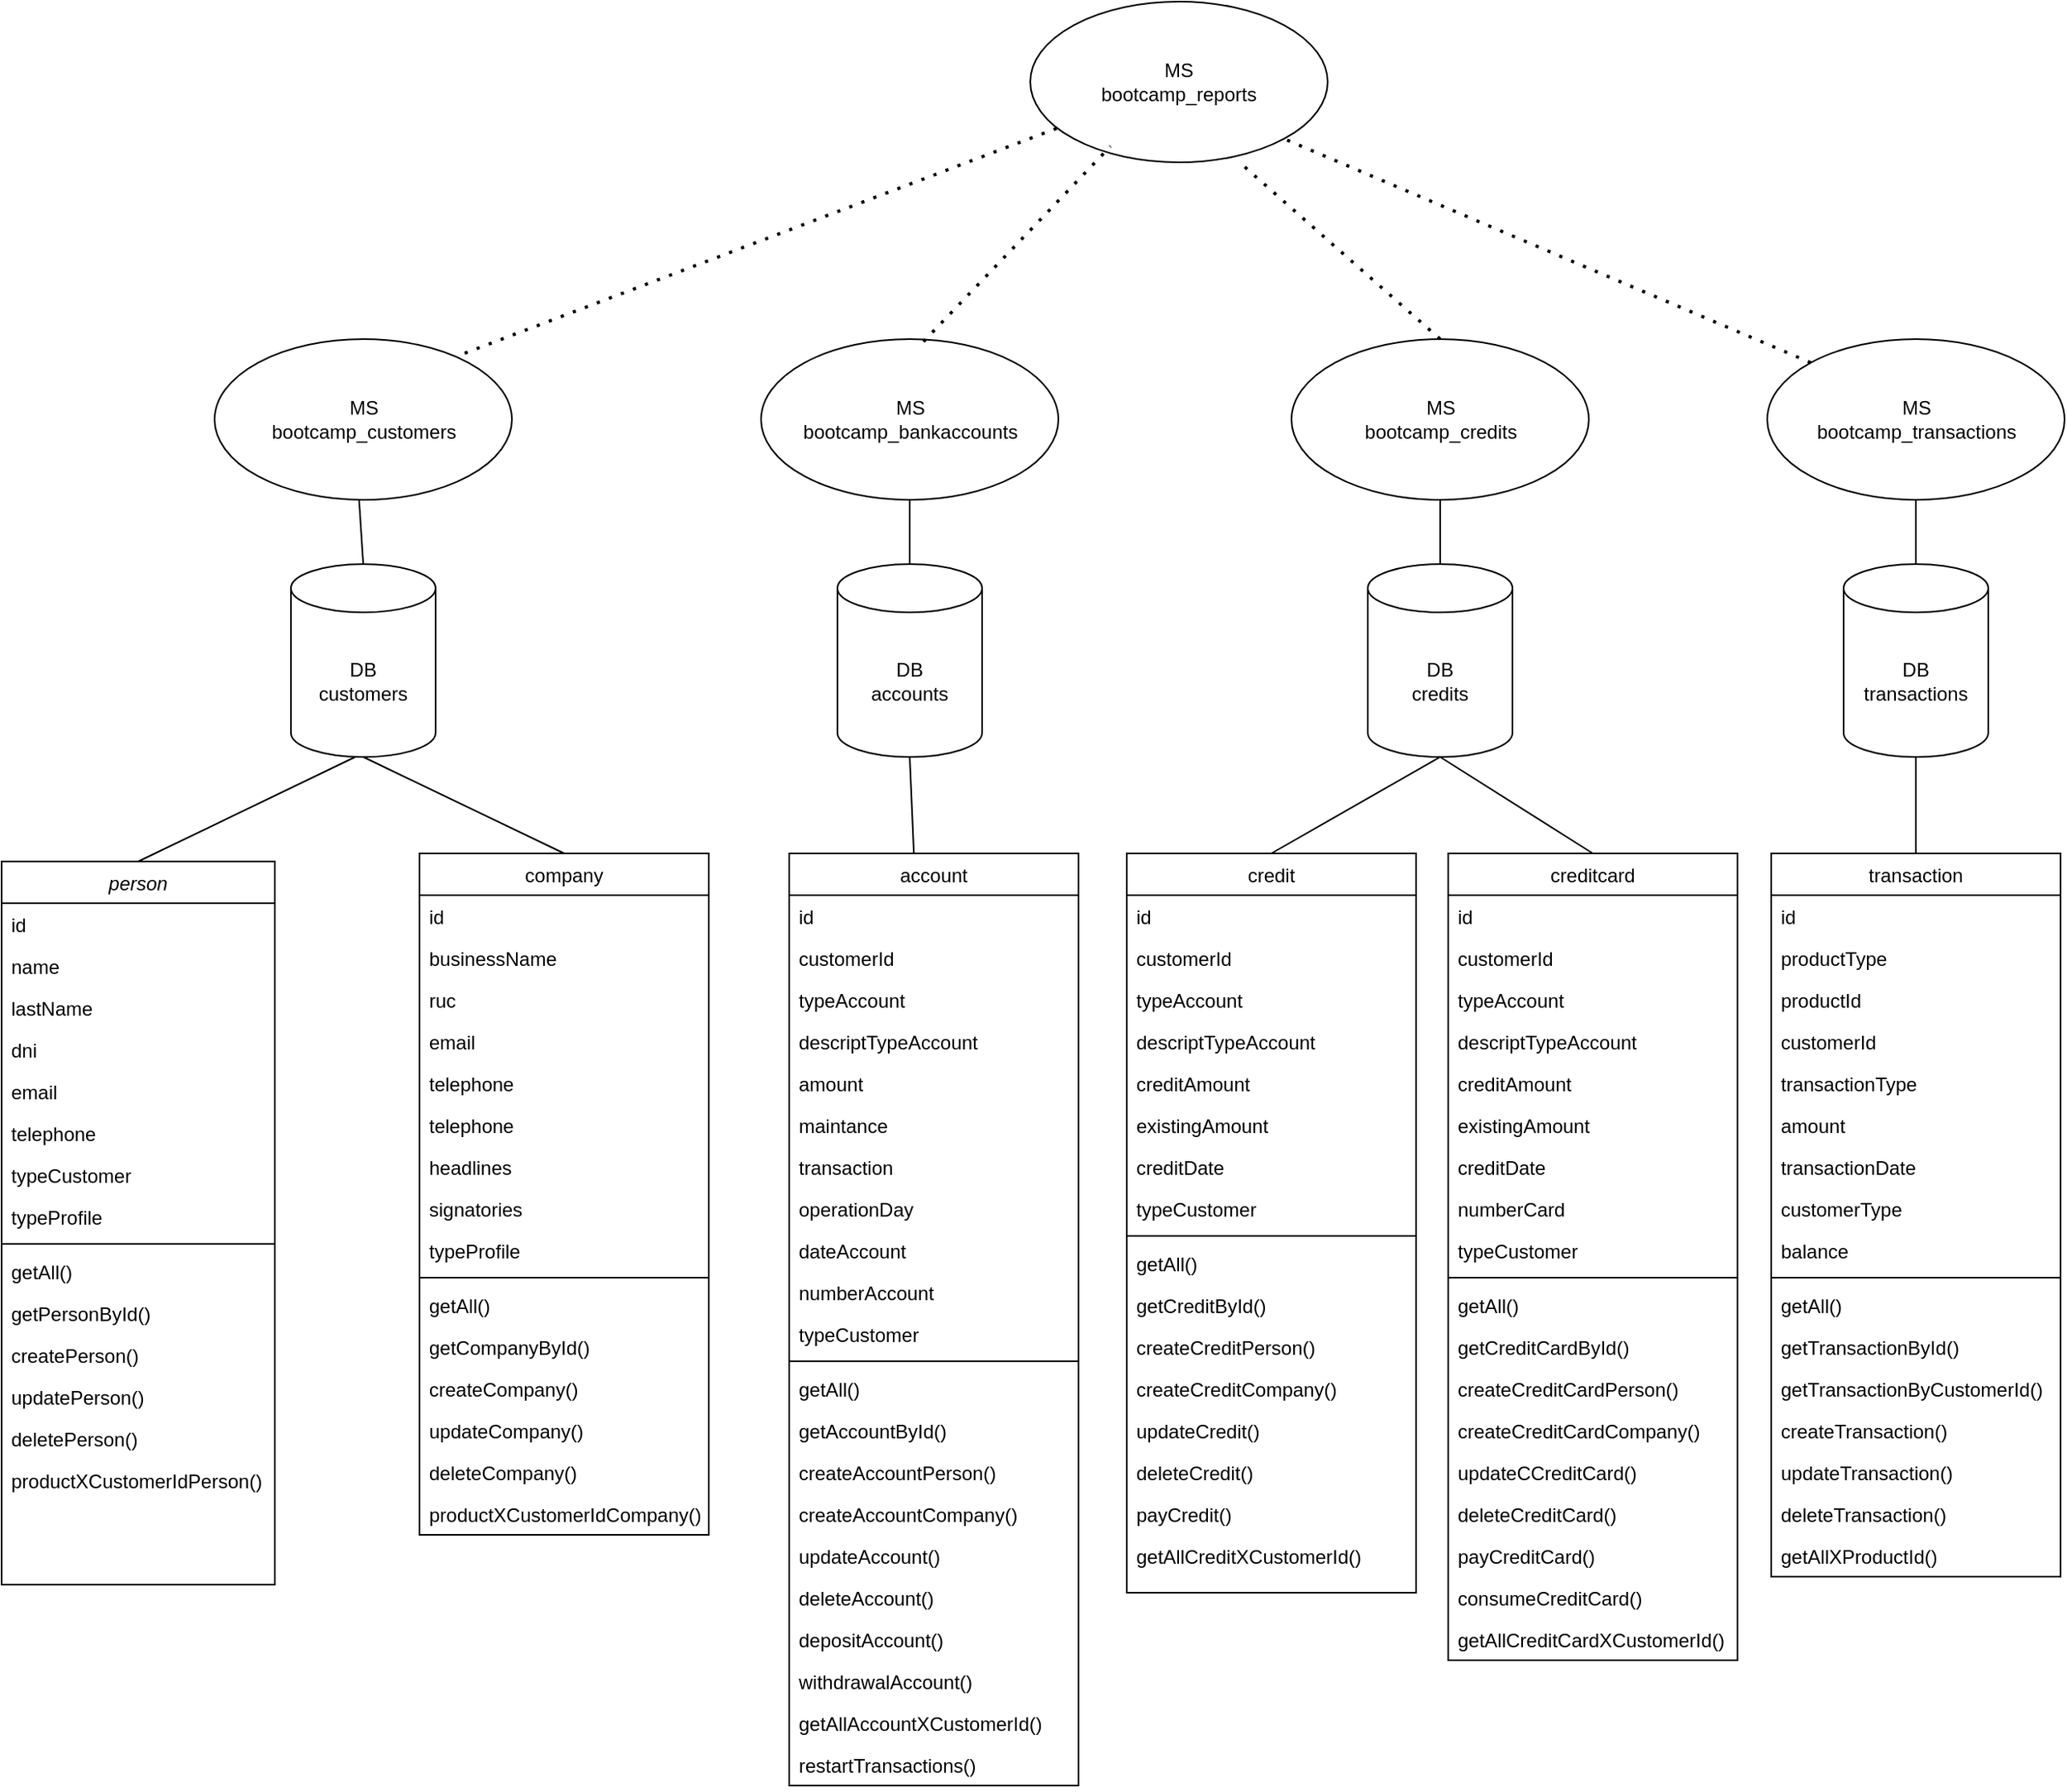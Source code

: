 <mxfile version="21.0.6" type="device"><diagram id="C5RBs43oDa-KdzZeNtuy" name="Page-1"><mxGraphModel dx="1050" dy="1750" grid="1" gridSize="10" guides="1" tooltips="1" connect="1" arrows="1" fold="1" page="1" pageScale="1" pageWidth="827" pageHeight="1169" math="0" shadow="0"><root><mxCell id="WIyWlLk6GJQsqaUBKTNV-0"/><mxCell id="WIyWlLk6GJQsqaUBKTNV-1" parent="WIyWlLk6GJQsqaUBKTNV-0"/><mxCell id="zkfFHV4jXpPFQw0GAbJ--0" value="person" style="swimlane;fontStyle=2;align=center;verticalAlign=top;childLayout=stackLayout;horizontal=1;startSize=26;horizontalStack=0;resizeParent=1;resizeLast=0;collapsible=1;marginBottom=0;rounded=0;shadow=0;strokeWidth=1;" parent="WIyWlLk6GJQsqaUBKTNV-1" vertex="1"><mxGeometry x="50" y="45" width="170" height="450" as="geometry"><mxRectangle x="230" y="140" width="160" height="26" as="alternateBounds"/></mxGeometry></mxCell><mxCell id="zkfFHV4jXpPFQw0GAbJ--1" value="id" style="text;align=left;verticalAlign=top;spacingLeft=4;spacingRight=4;overflow=hidden;rotatable=0;points=[[0,0.5],[1,0.5]];portConstraint=eastwest;" parent="zkfFHV4jXpPFQw0GAbJ--0" vertex="1"><mxGeometry y="26" width="170" height="26" as="geometry"/></mxCell><mxCell id="zkfFHV4jXpPFQw0GAbJ--2" value="name" style="text;align=left;verticalAlign=top;spacingLeft=4;spacingRight=4;overflow=hidden;rotatable=0;points=[[0,0.5],[1,0.5]];portConstraint=eastwest;rounded=0;shadow=0;html=0;" parent="zkfFHV4jXpPFQw0GAbJ--0" vertex="1"><mxGeometry y="52" width="170" height="26" as="geometry"/></mxCell><mxCell id="zkfFHV4jXpPFQw0GAbJ--3" value="lastName" style="text;align=left;verticalAlign=top;spacingLeft=4;spacingRight=4;overflow=hidden;rotatable=0;points=[[0,0.5],[1,0.5]];portConstraint=eastwest;rounded=0;shadow=0;html=0;" parent="zkfFHV4jXpPFQw0GAbJ--0" vertex="1"><mxGeometry y="78" width="170" height="26" as="geometry"/></mxCell><mxCell id="zkfFHV4jXpPFQw0GAbJ--5" value="dni" style="text;align=left;verticalAlign=top;spacingLeft=4;spacingRight=4;overflow=hidden;rotatable=0;points=[[0,0.5],[1,0.5]];portConstraint=eastwest;" parent="zkfFHV4jXpPFQw0GAbJ--0" vertex="1"><mxGeometry y="104" width="170" height="26" as="geometry"/></mxCell><mxCell id="VMvvwazO_1boUIIF1eFx-0" value="email" style="text;align=left;verticalAlign=top;spacingLeft=4;spacingRight=4;overflow=hidden;rotatable=0;points=[[0,0.5],[1,0.5]];portConstraint=eastwest;rounded=0;shadow=0;html=0;" parent="zkfFHV4jXpPFQw0GAbJ--0" vertex="1"><mxGeometry y="130" width="170" height="26" as="geometry"/></mxCell><mxCell id="VMvvwazO_1boUIIF1eFx-2" value="telephone" style="text;align=left;verticalAlign=top;spacingLeft=4;spacingRight=4;overflow=hidden;rotatable=0;points=[[0,0.5],[1,0.5]];portConstraint=eastwest;rounded=0;shadow=0;html=0;" parent="zkfFHV4jXpPFQw0GAbJ--0" vertex="1"><mxGeometry y="156" width="170" height="26" as="geometry"/></mxCell><mxCell id="3xSZxSCOzoXa4D6vSbeb-7" value="typeCustomer" style="text;align=left;verticalAlign=top;spacingLeft=4;spacingRight=4;overflow=hidden;rotatable=0;points=[[0,0.5],[1,0.5]];portConstraint=eastwest;rounded=0;shadow=0;html=0;" vertex="1" parent="zkfFHV4jXpPFQw0GAbJ--0"><mxGeometry y="182" width="170" height="26" as="geometry"/></mxCell><mxCell id="VMvvwazO_1boUIIF1eFx-3" value="typeProfile" style="text;align=left;verticalAlign=top;spacingLeft=4;spacingRight=4;overflow=hidden;rotatable=0;points=[[0,0.5],[1,0.5]];portConstraint=eastwest;rounded=0;shadow=0;html=0;" parent="zkfFHV4jXpPFQw0GAbJ--0" vertex="1"><mxGeometry y="208" width="170" height="26" as="geometry"/></mxCell><mxCell id="zkfFHV4jXpPFQw0GAbJ--4" value="" style="line;html=1;strokeWidth=1;align=left;verticalAlign=middle;spacingTop=-1;spacingLeft=3;spacingRight=3;rotatable=0;labelPosition=right;points=[];portConstraint=eastwest;" parent="zkfFHV4jXpPFQw0GAbJ--0" vertex="1"><mxGeometry y="234" width="170" height="8" as="geometry"/></mxCell><mxCell id="VMvvwazO_1boUIIF1eFx-1" value="getAll()" style="text;align=left;verticalAlign=top;spacingLeft=4;spacingRight=4;overflow=hidden;rotatable=0;points=[[0,0.5],[1,0.5]];portConstraint=eastwest;rounded=0;shadow=0;html=0;" parent="zkfFHV4jXpPFQw0GAbJ--0" vertex="1"><mxGeometry y="242" width="170" height="26" as="geometry"/></mxCell><mxCell id="VMvvwazO_1boUIIF1eFx-4" value="getPersonById()" style="text;align=left;verticalAlign=top;spacingLeft=4;spacingRight=4;overflow=hidden;rotatable=0;points=[[0,0.5],[1,0.5]];portConstraint=eastwest;rounded=0;shadow=0;html=0;" parent="zkfFHV4jXpPFQw0GAbJ--0" vertex="1"><mxGeometry y="268" width="170" height="26" as="geometry"/></mxCell><mxCell id="VMvvwazO_1boUIIF1eFx-5" value="createPerson()" style="text;align=left;verticalAlign=top;spacingLeft=4;spacingRight=4;overflow=hidden;rotatable=0;points=[[0,0.5],[1,0.5]];portConstraint=eastwest;rounded=0;shadow=0;html=0;" parent="zkfFHV4jXpPFQw0GAbJ--0" vertex="1"><mxGeometry y="294" width="170" height="26" as="geometry"/></mxCell><mxCell id="VMvvwazO_1boUIIF1eFx-6" value="updatePerson()" style="text;align=left;verticalAlign=top;spacingLeft=4;spacingRight=4;overflow=hidden;rotatable=0;points=[[0,0.5],[1,0.5]];portConstraint=eastwest;rounded=0;shadow=0;html=0;" parent="zkfFHV4jXpPFQw0GAbJ--0" vertex="1"><mxGeometry y="320" width="170" height="26" as="geometry"/></mxCell><mxCell id="VMvvwazO_1boUIIF1eFx-7" value="deletePerson()" style="text;align=left;verticalAlign=top;spacingLeft=4;spacingRight=4;overflow=hidden;rotatable=0;points=[[0,0.5],[1,0.5]];portConstraint=eastwest;rounded=0;shadow=0;html=0;" parent="zkfFHV4jXpPFQw0GAbJ--0" vertex="1"><mxGeometry y="346" width="170" height="26" as="geometry"/></mxCell><mxCell id="VMvvwazO_1boUIIF1eFx-31" value="productXCustomerIdPerson()" style="text;align=left;verticalAlign=top;spacingLeft=4;spacingRight=4;overflow=hidden;rotatable=0;points=[[0,0.5],[1,0.5]];portConstraint=eastwest;rounded=0;shadow=0;html=0;" parent="zkfFHV4jXpPFQw0GAbJ--0" vertex="1"><mxGeometry y="372" width="170" height="26" as="geometry"/></mxCell><mxCell id="zkfFHV4jXpPFQw0GAbJ--17" value="company" style="swimlane;fontStyle=0;align=center;verticalAlign=top;childLayout=stackLayout;horizontal=1;startSize=26;horizontalStack=0;resizeParent=1;resizeLast=0;collapsible=1;marginBottom=0;rounded=0;shadow=0;strokeWidth=1;" parent="WIyWlLk6GJQsqaUBKTNV-1" vertex="1"><mxGeometry x="310" y="40" width="180" height="424" as="geometry"><mxRectangle x="550" y="140" width="160" height="26" as="alternateBounds"/></mxGeometry></mxCell><mxCell id="zkfFHV4jXpPFQw0GAbJ--18" value="id" style="text;align=left;verticalAlign=top;spacingLeft=4;spacingRight=4;overflow=hidden;rotatable=0;points=[[0,0.5],[1,0.5]];portConstraint=eastwest;" parent="zkfFHV4jXpPFQw0GAbJ--17" vertex="1"><mxGeometry y="26" width="180" height="26" as="geometry"/></mxCell><mxCell id="zkfFHV4jXpPFQw0GAbJ--19" value="businessName" style="text;align=left;verticalAlign=top;spacingLeft=4;spacingRight=4;overflow=hidden;rotatable=0;points=[[0,0.5],[1,0.5]];portConstraint=eastwest;rounded=0;shadow=0;html=0;" parent="zkfFHV4jXpPFQw0GAbJ--17" vertex="1"><mxGeometry y="52" width="180" height="26" as="geometry"/></mxCell><mxCell id="zkfFHV4jXpPFQw0GAbJ--20" value="ruc" style="text;align=left;verticalAlign=top;spacingLeft=4;spacingRight=4;overflow=hidden;rotatable=0;points=[[0,0.5],[1,0.5]];portConstraint=eastwest;rounded=0;shadow=0;html=0;" parent="zkfFHV4jXpPFQw0GAbJ--17" vertex="1"><mxGeometry y="78" width="180" height="26" as="geometry"/></mxCell><mxCell id="zkfFHV4jXpPFQw0GAbJ--21" value="email" style="text;align=left;verticalAlign=top;spacingLeft=4;spacingRight=4;overflow=hidden;rotatable=0;points=[[0,0.5],[1,0.5]];portConstraint=eastwest;rounded=0;shadow=0;html=0;" parent="zkfFHV4jXpPFQw0GAbJ--17" vertex="1"><mxGeometry y="104" width="180" height="26" as="geometry"/></mxCell><mxCell id="zkfFHV4jXpPFQw0GAbJ--22" value="telephone" style="text;align=left;verticalAlign=top;spacingLeft=4;spacingRight=4;overflow=hidden;rotatable=0;points=[[0,0.5],[1,0.5]];portConstraint=eastwest;rounded=0;shadow=0;html=0;" parent="zkfFHV4jXpPFQw0GAbJ--17" vertex="1"><mxGeometry y="130" width="180" height="26" as="geometry"/></mxCell><mxCell id="VMvvwazO_1boUIIF1eFx-20" value="telephone" style="text;align=left;verticalAlign=top;spacingLeft=4;spacingRight=4;overflow=hidden;rotatable=0;points=[[0,0.5],[1,0.5]];portConstraint=eastwest;rounded=0;shadow=0;html=0;" parent="zkfFHV4jXpPFQw0GAbJ--17" vertex="1"><mxGeometry y="156" width="180" height="26" as="geometry"/></mxCell><mxCell id="VMvvwazO_1boUIIF1eFx-21" value="headlines" style="text;align=left;verticalAlign=top;spacingLeft=4;spacingRight=4;overflow=hidden;rotatable=0;points=[[0,0.5],[1,0.5]];portConstraint=eastwest;rounded=0;shadow=0;html=0;" parent="zkfFHV4jXpPFQw0GAbJ--17" vertex="1"><mxGeometry y="182" width="180" height="26" as="geometry"/></mxCell><mxCell id="3xSZxSCOzoXa4D6vSbeb-10" value="signatories" style="text;align=left;verticalAlign=top;spacingLeft=4;spacingRight=4;overflow=hidden;rotatable=0;points=[[0,0.5],[1,0.5]];portConstraint=eastwest;rounded=0;shadow=0;html=0;" vertex="1" parent="zkfFHV4jXpPFQw0GAbJ--17"><mxGeometry y="208" width="180" height="26" as="geometry"/></mxCell><mxCell id="VMvvwazO_1boUIIF1eFx-22" value="typeProfile" style="text;align=left;verticalAlign=top;spacingLeft=4;spacingRight=4;overflow=hidden;rotatable=0;points=[[0,0.5],[1,0.5]];portConstraint=eastwest;rounded=0;shadow=0;html=0;" parent="zkfFHV4jXpPFQw0GAbJ--17" vertex="1"><mxGeometry y="234" width="180" height="26" as="geometry"/></mxCell><mxCell id="zkfFHV4jXpPFQw0GAbJ--23" value="" style="line;html=1;strokeWidth=1;align=left;verticalAlign=middle;spacingTop=-1;spacingLeft=3;spacingRight=3;rotatable=0;labelPosition=right;points=[];portConstraint=eastwest;" parent="zkfFHV4jXpPFQw0GAbJ--17" vertex="1"><mxGeometry y="260" width="180" height="8" as="geometry"/></mxCell><mxCell id="zkfFHV4jXpPFQw0GAbJ--24" value="getAll()" style="text;align=left;verticalAlign=top;spacingLeft=4;spacingRight=4;overflow=hidden;rotatable=0;points=[[0,0.5],[1,0.5]];portConstraint=eastwest;" parent="zkfFHV4jXpPFQw0GAbJ--17" vertex="1"><mxGeometry y="268" width="180" height="26" as="geometry"/></mxCell><mxCell id="VMvvwazO_1boUIIF1eFx-23" value="getCompanyById()" style="text;align=left;verticalAlign=top;spacingLeft=4;spacingRight=4;overflow=hidden;rotatable=0;points=[[0,0.5],[1,0.5]];portConstraint=eastwest;" parent="zkfFHV4jXpPFQw0GAbJ--17" vertex="1"><mxGeometry y="294" width="180" height="26" as="geometry"/></mxCell><mxCell id="VMvvwazO_1boUIIF1eFx-24" value="createCompany()" style="text;align=left;verticalAlign=top;spacingLeft=4;spacingRight=4;overflow=hidden;rotatable=0;points=[[0,0.5],[1,0.5]];portConstraint=eastwest;" parent="zkfFHV4jXpPFQw0GAbJ--17" vertex="1"><mxGeometry y="320" width="180" height="26" as="geometry"/></mxCell><mxCell id="VMvvwazO_1boUIIF1eFx-25" value="updateCompany()" style="text;align=left;verticalAlign=top;spacingLeft=4;spacingRight=4;overflow=hidden;rotatable=0;points=[[0,0.5],[1,0.5]];portConstraint=eastwest;" parent="zkfFHV4jXpPFQw0GAbJ--17" vertex="1"><mxGeometry y="346" width="180" height="26" as="geometry"/></mxCell><mxCell id="VMvvwazO_1boUIIF1eFx-28" value="deleteCompany()" style="text;align=left;verticalAlign=top;spacingLeft=4;spacingRight=4;overflow=hidden;rotatable=0;points=[[0,0.5],[1,0.5]];portConstraint=eastwest;" parent="zkfFHV4jXpPFQw0GAbJ--17" vertex="1"><mxGeometry y="372" width="180" height="26" as="geometry"/></mxCell><mxCell id="VMvvwazO_1boUIIF1eFx-32" value="productXCustomerIdCompany()" style="text;align=left;verticalAlign=top;spacingLeft=4;spacingRight=4;overflow=hidden;rotatable=0;points=[[0,0.5],[1,0.5]];portConstraint=eastwest;" parent="zkfFHV4jXpPFQw0GAbJ--17" vertex="1"><mxGeometry y="398" width="180" height="26" as="geometry"/></mxCell><mxCell id="VMvvwazO_1boUIIF1eFx-36" value="account" style="swimlane;fontStyle=0;align=center;verticalAlign=top;childLayout=stackLayout;horizontal=1;startSize=26;horizontalStack=0;resizeParent=1;resizeLast=0;collapsible=1;marginBottom=0;rounded=0;shadow=0;strokeWidth=1;" parent="WIyWlLk6GJQsqaUBKTNV-1" vertex="1"><mxGeometry x="540" y="40" width="180" height="580" as="geometry"><mxRectangle x="550" y="140" width="160" height="26" as="alternateBounds"/></mxGeometry></mxCell><mxCell id="VMvvwazO_1boUIIF1eFx-37" value="id" style="text;align=left;verticalAlign=top;spacingLeft=4;spacingRight=4;overflow=hidden;rotatable=0;points=[[0,0.5],[1,0.5]];portConstraint=eastwest;" parent="VMvvwazO_1boUIIF1eFx-36" vertex="1"><mxGeometry y="26" width="180" height="26" as="geometry"/></mxCell><mxCell id="VMvvwazO_1boUIIF1eFx-38" value="customerId" style="text;align=left;verticalAlign=top;spacingLeft=4;spacingRight=4;overflow=hidden;rotatable=0;points=[[0,0.5],[1,0.5]];portConstraint=eastwest;rounded=0;shadow=0;html=0;" parent="VMvvwazO_1boUIIF1eFx-36" vertex="1"><mxGeometry y="52" width="180" height="26" as="geometry"/></mxCell><mxCell id="VMvvwazO_1boUIIF1eFx-39" value="typeAccount" style="text;align=left;verticalAlign=top;spacingLeft=4;spacingRight=4;overflow=hidden;rotatable=0;points=[[0,0.5],[1,0.5]];portConstraint=eastwest;rounded=0;shadow=0;html=0;" parent="VMvvwazO_1boUIIF1eFx-36" vertex="1"><mxGeometry y="78" width="180" height="26" as="geometry"/></mxCell><mxCell id="VMvvwazO_1boUIIF1eFx-40" value="descriptTypeAccount" style="text;align=left;verticalAlign=top;spacingLeft=4;spacingRight=4;overflow=hidden;rotatable=0;points=[[0,0.5],[1,0.5]];portConstraint=eastwest;rounded=0;shadow=0;html=0;" parent="VMvvwazO_1boUIIF1eFx-36" vertex="1"><mxGeometry y="104" width="180" height="26" as="geometry"/></mxCell><mxCell id="VMvvwazO_1boUIIF1eFx-41" value="amount" style="text;align=left;verticalAlign=top;spacingLeft=4;spacingRight=4;overflow=hidden;rotatable=0;points=[[0,0.5],[1,0.5]];portConstraint=eastwest;rounded=0;shadow=0;html=0;" parent="VMvvwazO_1boUIIF1eFx-36" vertex="1"><mxGeometry y="130" width="180" height="26" as="geometry"/></mxCell><mxCell id="VMvvwazO_1boUIIF1eFx-42" value="maintance" style="text;align=left;verticalAlign=top;spacingLeft=4;spacingRight=4;overflow=hidden;rotatable=0;points=[[0,0.5],[1,0.5]];portConstraint=eastwest;rounded=0;shadow=0;html=0;" parent="VMvvwazO_1boUIIF1eFx-36" vertex="1"><mxGeometry y="156" width="180" height="26" as="geometry"/></mxCell><mxCell id="VMvvwazO_1boUIIF1eFx-43" value="transaction" style="text;align=left;verticalAlign=top;spacingLeft=4;spacingRight=4;overflow=hidden;rotatable=0;points=[[0,0.5],[1,0.5]];portConstraint=eastwest;rounded=0;shadow=0;html=0;" parent="VMvvwazO_1boUIIF1eFx-36" vertex="1"><mxGeometry y="182" width="180" height="26" as="geometry"/></mxCell><mxCell id="VMvvwazO_1boUIIF1eFx-44" value="operationDay" style="text;align=left;verticalAlign=top;spacingLeft=4;spacingRight=4;overflow=hidden;rotatable=0;points=[[0,0.5],[1,0.5]];portConstraint=eastwest;rounded=0;shadow=0;html=0;" parent="VMvvwazO_1boUIIF1eFx-36" vertex="1"><mxGeometry y="208" width="180" height="26" as="geometry"/></mxCell><mxCell id="VMvvwazO_1boUIIF1eFx-52" value="dateAccount" style="text;align=left;verticalAlign=top;spacingLeft=4;spacingRight=4;overflow=hidden;rotatable=0;points=[[0,0.5],[1,0.5]];portConstraint=eastwest;rounded=0;shadow=0;html=0;" parent="VMvvwazO_1boUIIF1eFx-36" vertex="1"><mxGeometry y="234" width="180" height="26" as="geometry"/></mxCell><mxCell id="VMvvwazO_1boUIIF1eFx-53" value="numberAccount" style="text;align=left;verticalAlign=top;spacingLeft=4;spacingRight=4;overflow=hidden;rotatable=0;points=[[0,0.5],[1,0.5]];portConstraint=eastwest;rounded=0;shadow=0;html=0;" parent="VMvvwazO_1boUIIF1eFx-36" vertex="1"><mxGeometry y="260" width="180" height="26" as="geometry"/></mxCell><mxCell id="VMvvwazO_1boUIIF1eFx-54" value="typeCustomer" style="text;align=left;verticalAlign=top;spacingLeft=4;spacingRight=4;overflow=hidden;rotatable=0;points=[[0,0.5],[1,0.5]];portConstraint=eastwest;rounded=0;shadow=0;html=0;" parent="VMvvwazO_1boUIIF1eFx-36" vertex="1"><mxGeometry y="286" width="180" height="26" as="geometry"/></mxCell><mxCell id="VMvvwazO_1boUIIF1eFx-45" value="" style="line;html=1;strokeWidth=1;align=left;verticalAlign=middle;spacingTop=-1;spacingLeft=3;spacingRight=3;rotatable=0;labelPosition=right;points=[];portConstraint=eastwest;" parent="VMvvwazO_1boUIIF1eFx-36" vertex="1"><mxGeometry y="312" width="180" height="8" as="geometry"/></mxCell><mxCell id="VMvvwazO_1boUIIF1eFx-46" value="getAll()" style="text;align=left;verticalAlign=top;spacingLeft=4;spacingRight=4;overflow=hidden;rotatable=0;points=[[0,0.5],[1,0.5]];portConstraint=eastwest;" parent="VMvvwazO_1boUIIF1eFx-36" vertex="1"><mxGeometry y="320" width="180" height="26" as="geometry"/></mxCell><mxCell id="VMvvwazO_1boUIIF1eFx-47" value="getAccountById()" style="text;align=left;verticalAlign=top;spacingLeft=4;spacingRight=4;overflow=hidden;rotatable=0;points=[[0,0.5],[1,0.5]];portConstraint=eastwest;" parent="VMvvwazO_1boUIIF1eFx-36" vertex="1"><mxGeometry y="346" width="180" height="26" as="geometry"/></mxCell><mxCell id="VMvvwazO_1boUIIF1eFx-48" value="createAccountPerson()" style="text;align=left;verticalAlign=top;spacingLeft=4;spacingRight=4;overflow=hidden;rotatable=0;points=[[0,0.5],[1,0.5]];portConstraint=eastwest;" parent="VMvvwazO_1boUIIF1eFx-36" vertex="1"><mxGeometry y="372" width="180" height="26" as="geometry"/></mxCell><mxCell id="VMvvwazO_1boUIIF1eFx-49" value="createAccountCompany()" style="text;align=left;verticalAlign=top;spacingLeft=4;spacingRight=4;overflow=hidden;rotatable=0;points=[[0,0.5],[1,0.5]];portConstraint=eastwest;" parent="VMvvwazO_1boUIIF1eFx-36" vertex="1"><mxGeometry y="398" width="180" height="26" as="geometry"/></mxCell><mxCell id="VMvvwazO_1boUIIF1eFx-50" value="updateAccount()" style="text;align=left;verticalAlign=top;spacingLeft=4;spacingRight=4;overflow=hidden;rotatable=0;points=[[0,0.5],[1,0.5]];portConstraint=eastwest;" parent="VMvvwazO_1boUIIF1eFx-36" vertex="1"><mxGeometry y="424" width="180" height="26" as="geometry"/></mxCell><mxCell id="VMvvwazO_1boUIIF1eFx-51" value="deleteAccount()" style="text;align=left;verticalAlign=top;spacingLeft=4;spacingRight=4;overflow=hidden;rotatable=0;points=[[0,0.5],[1,0.5]];portConstraint=eastwest;" parent="VMvvwazO_1boUIIF1eFx-36" vertex="1"><mxGeometry y="450" width="180" height="26" as="geometry"/></mxCell><mxCell id="VMvvwazO_1boUIIF1eFx-55" value="depositAccount()" style="text;align=left;verticalAlign=top;spacingLeft=4;spacingRight=4;overflow=hidden;rotatable=0;points=[[0,0.5],[1,0.5]];portConstraint=eastwest;" parent="VMvvwazO_1boUIIF1eFx-36" vertex="1"><mxGeometry y="476" width="180" height="26" as="geometry"/></mxCell><mxCell id="VMvvwazO_1boUIIF1eFx-56" value="withdrawalAccount()" style="text;align=left;verticalAlign=top;spacingLeft=4;spacingRight=4;overflow=hidden;rotatable=0;points=[[0,0.5],[1,0.5]];portConstraint=eastwest;" parent="VMvvwazO_1boUIIF1eFx-36" vertex="1"><mxGeometry y="502" width="180" height="26" as="geometry"/></mxCell><mxCell id="VMvvwazO_1boUIIF1eFx-57" value="getAllAccountXCustomerId()" style="text;align=left;verticalAlign=top;spacingLeft=4;spacingRight=4;overflow=hidden;rotatable=0;points=[[0,0.5],[1,0.5]];portConstraint=eastwest;" parent="VMvvwazO_1boUIIF1eFx-36" vertex="1"><mxGeometry y="528" width="180" height="26" as="geometry"/></mxCell><mxCell id="VMvvwazO_1boUIIF1eFx-58" value="restartTransactions()" style="text;align=left;verticalAlign=top;spacingLeft=4;spacingRight=4;overflow=hidden;rotatable=0;points=[[0,0.5],[1,0.5]];portConstraint=eastwest;" parent="VMvvwazO_1boUIIF1eFx-36" vertex="1"><mxGeometry y="554" width="180" height="26" as="geometry"/></mxCell><mxCell id="VMvvwazO_1boUIIF1eFx-59" value="credit" style="swimlane;fontStyle=0;align=center;verticalAlign=top;childLayout=stackLayout;horizontal=1;startSize=26;horizontalStack=0;resizeParent=1;resizeLast=0;collapsible=1;marginBottom=0;rounded=0;shadow=0;strokeWidth=1;" parent="WIyWlLk6GJQsqaUBKTNV-1" vertex="1"><mxGeometry x="750" y="40" width="180" height="460" as="geometry"><mxRectangle x="550" y="140" width="160" height="26" as="alternateBounds"/></mxGeometry></mxCell><mxCell id="VMvvwazO_1boUIIF1eFx-60" value="id" style="text;align=left;verticalAlign=top;spacingLeft=4;spacingRight=4;overflow=hidden;rotatable=0;points=[[0,0.5],[1,0.5]];portConstraint=eastwest;" parent="VMvvwazO_1boUIIF1eFx-59" vertex="1"><mxGeometry y="26" width="180" height="26" as="geometry"/></mxCell><mxCell id="VMvvwazO_1boUIIF1eFx-61" value="customerId" style="text;align=left;verticalAlign=top;spacingLeft=4;spacingRight=4;overflow=hidden;rotatable=0;points=[[0,0.5],[1,0.5]];portConstraint=eastwest;rounded=0;shadow=0;html=0;" parent="VMvvwazO_1boUIIF1eFx-59" vertex="1"><mxGeometry y="52" width="180" height="26" as="geometry"/></mxCell><mxCell id="VMvvwazO_1boUIIF1eFx-62" value="typeAccount" style="text;align=left;verticalAlign=top;spacingLeft=4;spacingRight=4;overflow=hidden;rotatable=0;points=[[0,0.5],[1,0.5]];portConstraint=eastwest;rounded=0;shadow=0;html=0;" parent="VMvvwazO_1boUIIF1eFx-59" vertex="1"><mxGeometry y="78" width="180" height="26" as="geometry"/></mxCell><mxCell id="VMvvwazO_1boUIIF1eFx-63" value="descriptTypeAccount" style="text;align=left;verticalAlign=top;spacingLeft=4;spacingRight=4;overflow=hidden;rotatable=0;points=[[0,0.5],[1,0.5]];portConstraint=eastwest;rounded=0;shadow=0;html=0;" parent="VMvvwazO_1boUIIF1eFx-59" vertex="1"><mxGeometry y="104" width="180" height="26" as="geometry"/></mxCell><mxCell id="VMvvwazO_1boUIIF1eFx-64" value="creditAmount" style="text;align=left;verticalAlign=top;spacingLeft=4;spacingRight=4;overflow=hidden;rotatable=0;points=[[0,0.5],[1,0.5]];portConstraint=eastwest;rounded=0;shadow=0;html=0;" parent="VMvvwazO_1boUIIF1eFx-59" vertex="1"><mxGeometry y="130" width="180" height="26" as="geometry"/></mxCell><mxCell id="VMvvwazO_1boUIIF1eFx-65" value="existingAmount" style="text;align=left;verticalAlign=top;spacingLeft=4;spacingRight=4;overflow=hidden;rotatable=0;points=[[0,0.5],[1,0.5]];portConstraint=eastwest;rounded=0;shadow=0;html=0;" parent="VMvvwazO_1boUIIF1eFx-59" vertex="1"><mxGeometry y="156" width="180" height="26" as="geometry"/></mxCell><mxCell id="VMvvwazO_1boUIIF1eFx-66" value="creditDate" style="text;align=left;verticalAlign=top;spacingLeft=4;spacingRight=4;overflow=hidden;rotatable=0;points=[[0,0.5],[1,0.5]];portConstraint=eastwest;rounded=0;shadow=0;html=0;" parent="VMvvwazO_1boUIIF1eFx-59" vertex="1"><mxGeometry y="182" width="180" height="26" as="geometry"/></mxCell><mxCell id="VMvvwazO_1boUIIF1eFx-67" value="typeCustomer" style="text;align=left;verticalAlign=top;spacingLeft=4;spacingRight=4;overflow=hidden;rotatable=0;points=[[0,0.5],[1,0.5]];portConstraint=eastwest;rounded=0;shadow=0;html=0;" parent="VMvvwazO_1boUIIF1eFx-59" vertex="1"><mxGeometry y="208" width="180" height="26" as="geometry"/></mxCell><mxCell id="VMvvwazO_1boUIIF1eFx-71" value="" style="line;html=1;strokeWidth=1;align=left;verticalAlign=middle;spacingTop=-1;spacingLeft=3;spacingRight=3;rotatable=0;labelPosition=right;points=[];portConstraint=eastwest;" parent="VMvvwazO_1boUIIF1eFx-59" vertex="1"><mxGeometry y="234" width="180" height="8" as="geometry"/></mxCell><mxCell id="VMvvwazO_1boUIIF1eFx-72" value="getAll()" style="text;align=left;verticalAlign=top;spacingLeft=4;spacingRight=4;overflow=hidden;rotatable=0;points=[[0,0.5],[1,0.5]];portConstraint=eastwest;" parent="VMvvwazO_1boUIIF1eFx-59" vertex="1"><mxGeometry y="242" width="180" height="26" as="geometry"/></mxCell><mxCell id="VMvvwazO_1boUIIF1eFx-73" value="getCreditById()" style="text;align=left;verticalAlign=top;spacingLeft=4;spacingRight=4;overflow=hidden;rotatable=0;points=[[0,0.5],[1,0.5]];portConstraint=eastwest;" parent="VMvvwazO_1boUIIF1eFx-59" vertex="1"><mxGeometry y="268" width="180" height="26" as="geometry"/></mxCell><mxCell id="VMvvwazO_1boUIIF1eFx-74" value="createCreditPerson()" style="text;align=left;verticalAlign=top;spacingLeft=4;spacingRight=4;overflow=hidden;rotatable=0;points=[[0,0.5],[1,0.5]];portConstraint=eastwest;" parent="VMvvwazO_1boUIIF1eFx-59" vertex="1"><mxGeometry y="294" width="180" height="26" as="geometry"/></mxCell><mxCell id="VMvvwazO_1boUIIF1eFx-75" value="createCreditCompany()" style="text;align=left;verticalAlign=top;spacingLeft=4;spacingRight=4;overflow=hidden;rotatable=0;points=[[0,0.5],[1,0.5]];portConstraint=eastwest;" parent="VMvvwazO_1boUIIF1eFx-59" vertex="1"><mxGeometry y="320" width="180" height="26" as="geometry"/></mxCell><mxCell id="VMvvwazO_1boUIIF1eFx-76" value="updateCredit()" style="text;align=left;verticalAlign=top;spacingLeft=4;spacingRight=4;overflow=hidden;rotatable=0;points=[[0,0.5],[1,0.5]];portConstraint=eastwest;" parent="VMvvwazO_1boUIIF1eFx-59" vertex="1"><mxGeometry y="346" width="180" height="26" as="geometry"/></mxCell><mxCell id="VMvvwazO_1boUIIF1eFx-77" value="deleteCredit()" style="text;align=left;verticalAlign=top;spacingLeft=4;spacingRight=4;overflow=hidden;rotatable=0;points=[[0,0.5],[1,0.5]];portConstraint=eastwest;" parent="VMvvwazO_1boUIIF1eFx-59" vertex="1"><mxGeometry y="372" width="180" height="26" as="geometry"/></mxCell><mxCell id="VMvvwazO_1boUIIF1eFx-78" value="payCredit()" style="text;align=left;verticalAlign=top;spacingLeft=4;spacingRight=4;overflow=hidden;rotatable=0;points=[[0,0.5],[1,0.5]];portConstraint=eastwest;" parent="VMvvwazO_1boUIIF1eFx-59" vertex="1"><mxGeometry y="398" width="180" height="26" as="geometry"/></mxCell><mxCell id="VMvvwazO_1boUIIF1eFx-79" value="getAllCreditXCustomerId()" style="text;align=left;verticalAlign=top;spacingLeft=4;spacingRight=4;overflow=hidden;rotatable=0;points=[[0,0.5],[1,0.5]];portConstraint=eastwest;" parent="VMvvwazO_1boUIIF1eFx-59" vertex="1"><mxGeometry y="424" width="180" height="26" as="geometry"/></mxCell><mxCell id="VMvvwazO_1boUIIF1eFx-82" value="creditcard" style="swimlane;fontStyle=0;align=center;verticalAlign=top;childLayout=stackLayout;horizontal=1;startSize=26;horizontalStack=0;resizeParent=1;resizeLast=0;collapsible=1;marginBottom=0;rounded=0;shadow=0;strokeWidth=1;" parent="WIyWlLk6GJQsqaUBKTNV-1" vertex="1"><mxGeometry x="950" y="40" width="180" height="502" as="geometry"><mxRectangle x="550" y="140" width="160" height="26" as="alternateBounds"/></mxGeometry></mxCell><mxCell id="VMvvwazO_1boUIIF1eFx-83" value="id" style="text;align=left;verticalAlign=top;spacingLeft=4;spacingRight=4;overflow=hidden;rotatable=0;points=[[0,0.5],[1,0.5]];portConstraint=eastwest;" parent="VMvvwazO_1boUIIF1eFx-82" vertex="1"><mxGeometry y="26" width="180" height="26" as="geometry"/></mxCell><mxCell id="VMvvwazO_1boUIIF1eFx-84" value="customerId" style="text;align=left;verticalAlign=top;spacingLeft=4;spacingRight=4;overflow=hidden;rotatable=0;points=[[0,0.5],[1,0.5]];portConstraint=eastwest;rounded=0;shadow=0;html=0;" parent="VMvvwazO_1boUIIF1eFx-82" vertex="1"><mxGeometry y="52" width="180" height="26" as="geometry"/></mxCell><mxCell id="VMvvwazO_1boUIIF1eFx-85" value="typeAccount" style="text;align=left;verticalAlign=top;spacingLeft=4;spacingRight=4;overflow=hidden;rotatable=0;points=[[0,0.5],[1,0.5]];portConstraint=eastwest;rounded=0;shadow=0;html=0;" parent="VMvvwazO_1boUIIF1eFx-82" vertex="1"><mxGeometry y="78" width="180" height="26" as="geometry"/></mxCell><mxCell id="VMvvwazO_1boUIIF1eFx-86" value="descriptTypeAccount" style="text;align=left;verticalAlign=top;spacingLeft=4;spacingRight=4;overflow=hidden;rotatable=0;points=[[0,0.5],[1,0.5]];portConstraint=eastwest;rounded=0;shadow=0;html=0;" parent="VMvvwazO_1boUIIF1eFx-82" vertex="1"><mxGeometry y="104" width="180" height="26" as="geometry"/></mxCell><mxCell id="VMvvwazO_1boUIIF1eFx-87" value="creditAmount" style="text;align=left;verticalAlign=top;spacingLeft=4;spacingRight=4;overflow=hidden;rotatable=0;points=[[0,0.5],[1,0.5]];portConstraint=eastwest;rounded=0;shadow=0;html=0;" parent="VMvvwazO_1boUIIF1eFx-82" vertex="1"><mxGeometry y="130" width="180" height="26" as="geometry"/></mxCell><mxCell id="VMvvwazO_1boUIIF1eFx-88" value="existingAmount" style="text;align=left;verticalAlign=top;spacingLeft=4;spacingRight=4;overflow=hidden;rotatable=0;points=[[0,0.5],[1,0.5]];portConstraint=eastwest;rounded=0;shadow=0;html=0;" parent="VMvvwazO_1boUIIF1eFx-82" vertex="1"><mxGeometry y="156" width="180" height="26" as="geometry"/></mxCell><mxCell id="VMvvwazO_1boUIIF1eFx-89" value="creditDate" style="text;align=left;verticalAlign=top;spacingLeft=4;spacingRight=4;overflow=hidden;rotatable=0;points=[[0,0.5],[1,0.5]];portConstraint=eastwest;rounded=0;shadow=0;html=0;" parent="VMvvwazO_1boUIIF1eFx-82" vertex="1"><mxGeometry y="182" width="180" height="26" as="geometry"/></mxCell><mxCell id="VMvvwazO_1boUIIF1eFx-100" value="numberCard" style="text;align=left;verticalAlign=top;spacingLeft=4;spacingRight=4;overflow=hidden;rotatable=0;points=[[0,0.5],[1,0.5]];portConstraint=eastwest;rounded=0;shadow=0;html=0;" parent="VMvvwazO_1boUIIF1eFx-82" vertex="1"><mxGeometry y="208" width="180" height="26" as="geometry"/></mxCell><mxCell id="VMvvwazO_1boUIIF1eFx-90" value="typeCustomer" style="text;align=left;verticalAlign=top;spacingLeft=4;spacingRight=4;overflow=hidden;rotatable=0;points=[[0,0.5],[1,0.5]];portConstraint=eastwest;rounded=0;shadow=0;html=0;" parent="VMvvwazO_1boUIIF1eFx-82" vertex="1"><mxGeometry y="234" width="180" height="26" as="geometry"/></mxCell><mxCell id="VMvvwazO_1boUIIF1eFx-91" value="" style="line;html=1;strokeWidth=1;align=left;verticalAlign=middle;spacingTop=-1;spacingLeft=3;spacingRight=3;rotatable=0;labelPosition=right;points=[];portConstraint=eastwest;" parent="VMvvwazO_1boUIIF1eFx-82" vertex="1"><mxGeometry y="260" width="180" height="8" as="geometry"/></mxCell><mxCell id="VMvvwazO_1boUIIF1eFx-92" value="getAll()" style="text;align=left;verticalAlign=top;spacingLeft=4;spacingRight=4;overflow=hidden;rotatable=0;points=[[0,0.5],[1,0.5]];portConstraint=eastwest;" parent="VMvvwazO_1boUIIF1eFx-82" vertex="1"><mxGeometry y="268" width="180" height="26" as="geometry"/></mxCell><mxCell id="VMvvwazO_1boUIIF1eFx-93" value="getCreditCardById()" style="text;align=left;verticalAlign=top;spacingLeft=4;spacingRight=4;overflow=hidden;rotatable=0;points=[[0,0.5],[1,0.5]];portConstraint=eastwest;" parent="VMvvwazO_1boUIIF1eFx-82" vertex="1"><mxGeometry y="294" width="180" height="26" as="geometry"/></mxCell><mxCell id="VMvvwazO_1boUIIF1eFx-94" value="createCreditCardPerson()" style="text;align=left;verticalAlign=top;spacingLeft=4;spacingRight=4;overflow=hidden;rotatable=0;points=[[0,0.5],[1,0.5]];portConstraint=eastwest;" parent="VMvvwazO_1boUIIF1eFx-82" vertex="1"><mxGeometry y="320" width="180" height="26" as="geometry"/></mxCell><mxCell id="VMvvwazO_1boUIIF1eFx-95" value="createCreditCardCompany()" style="text;align=left;verticalAlign=top;spacingLeft=4;spacingRight=4;overflow=hidden;rotatable=0;points=[[0,0.5],[1,0.5]];portConstraint=eastwest;" parent="VMvvwazO_1boUIIF1eFx-82" vertex="1"><mxGeometry y="346" width="180" height="26" as="geometry"/></mxCell><mxCell id="VMvvwazO_1boUIIF1eFx-96" value="updateCCreditCard()" style="text;align=left;verticalAlign=top;spacingLeft=4;spacingRight=4;overflow=hidden;rotatable=0;points=[[0,0.5],[1,0.5]];portConstraint=eastwest;" parent="VMvvwazO_1boUIIF1eFx-82" vertex="1"><mxGeometry y="372" width="180" height="26" as="geometry"/></mxCell><mxCell id="VMvvwazO_1boUIIF1eFx-97" value="deleteCreditCard()" style="text;align=left;verticalAlign=top;spacingLeft=4;spacingRight=4;overflow=hidden;rotatable=0;points=[[0,0.5],[1,0.5]];portConstraint=eastwest;" parent="VMvvwazO_1boUIIF1eFx-82" vertex="1"><mxGeometry y="398" width="180" height="26" as="geometry"/></mxCell><mxCell id="VMvvwazO_1boUIIF1eFx-98" value="payCreditCard()" style="text;align=left;verticalAlign=top;spacingLeft=4;spacingRight=4;overflow=hidden;rotatable=0;points=[[0,0.5],[1,0.5]];portConstraint=eastwest;" parent="VMvvwazO_1boUIIF1eFx-82" vertex="1"><mxGeometry y="424" width="180" height="26" as="geometry"/></mxCell><mxCell id="VMvvwazO_1boUIIF1eFx-99" value="consumeCreditCard()" style="text;align=left;verticalAlign=top;spacingLeft=4;spacingRight=4;overflow=hidden;rotatable=0;points=[[0,0.5],[1,0.5]];portConstraint=eastwest;" parent="VMvvwazO_1boUIIF1eFx-82" vertex="1"><mxGeometry y="450" width="180" height="26" as="geometry"/></mxCell><mxCell id="VMvvwazO_1boUIIF1eFx-101" value="getAllCreditCardXCustomerId()" style="text;align=left;verticalAlign=top;spacingLeft=4;spacingRight=4;overflow=hidden;rotatable=0;points=[[0,0.5],[1,0.5]];portConstraint=eastwest;" parent="VMvvwazO_1boUIIF1eFx-82" vertex="1"><mxGeometry y="476" width="180" height="26" as="geometry"/></mxCell><mxCell id="VMvvwazO_1boUIIF1eFx-102" value="transaction" style="swimlane;fontStyle=0;align=center;verticalAlign=top;childLayout=stackLayout;horizontal=1;startSize=26;horizontalStack=0;resizeParent=1;resizeLast=0;collapsible=1;marginBottom=0;rounded=0;shadow=0;strokeWidth=1;" parent="WIyWlLk6GJQsqaUBKTNV-1" vertex="1"><mxGeometry x="1151" y="40" width="180" height="450" as="geometry"><mxRectangle x="550" y="140" width="160" height="26" as="alternateBounds"/></mxGeometry></mxCell><mxCell id="VMvvwazO_1boUIIF1eFx-103" value="id" style="text;align=left;verticalAlign=top;spacingLeft=4;spacingRight=4;overflow=hidden;rotatable=0;points=[[0,0.5],[1,0.5]];portConstraint=eastwest;" parent="VMvvwazO_1boUIIF1eFx-102" vertex="1"><mxGeometry y="26" width="180" height="26" as="geometry"/></mxCell><mxCell id="VMvvwazO_1boUIIF1eFx-104" value="productType" style="text;align=left;verticalAlign=top;spacingLeft=4;spacingRight=4;overflow=hidden;rotatable=0;points=[[0,0.5],[1,0.5]];portConstraint=eastwest;rounded=0;shadow=0;html=0;" parent="VMvvwazO_1boUIIF1eFx-102" vertex="1"><mxGeometry y="52" width="180" height="26" as="geometry"/></mxCell><mxCell id="VMvvwazO_1boUIIF1eFx-105" value="productId" style="text;align=left;verticalAlign=top;spacingLeft=4;spacingRight=4;overflow=hidden;rotatable=0;points=[[0,0.5],[1,0.5]];portConstraint=eastwest;rounded=0;shadow=0;html=0;" parent="VMvvwazO_1boUIIF1eFx-102" vertex="1"><mxGeometry y="78" width="180" height="26" as="geometry"/></mxCell><mxCell id="VMvvwazO_1boUIIF1eFx-106" value="customerId" style="text;align=left;verticalAlign=top;spacingLeft=4;spacingRight=4;overflow=hidden;rotatable=0;points=[[0,0.5],[1,0.5]];portConstraint=eastwest;rounded=0;shadow=0;html=0;" parent="VMvvwazO_1boUIIF1eFx-102" vertex="1"><mxGeometry y="104" width="180" height="26" as="geometry"/></mxCell><mxCell id="VMvvwazO_1boUIIF1eFx-107" value="transactionType" style="text;align=left;verticalAlign=top;spacingLeft=4;spacingRight=4;overflow=hidden;rotatable=0;points=[[0,0.5],[1,0.5]];portConstraint=eastwest;rounded=0;shadow=0;html=0;" parent="VMvvwazO_1boUIIF1eFx-102" vertex="1"><mxGeometry y="130" width="180" height="26" as="geometry"/></mxCell><mxCell id="VMvvwazO_1boUIIF1eFx-108" value="amount" style="text;align=left;verticalAlign=top;spacingLeft=4;spacingRight=4;overflow=hidden;rotatable=0;points=[[0,0.5],[1,0.5]];portConstraint=eastwest;rounded=0;shadow=0;html=0;" parent="VMvvwazO_1boUIIF1eFx-102" vertex="1"><mxGeometry y="156" width="180" height="26" as="geometry"/></mxCell><mxCell id="VMvvwazO_1boUIIF1eFx-109" value="transactionDate" style="text;align=left;verticalAlign=top;spacingLeft=4;spacingRight=4;overflow=hidden;rotatable=0;points=[[0,0.5],[1,0.5]];portConstraint=eastwest;rounded=0;shadow=0;html=0;" parent="VMvvwazO_1boUIIF1eFx-102" vertex="1"><mxGeometry y="182" width="180" height="26" as="geometry"/></mxCell><mxCell id="VMvvwazO_1boUIIF1eFx-110" value="customerType" style="text;align=left;verticalAlign=top;spacingLeft=4;spacingRight=4;overflow=hidden;rotatable=0;points=[[0,0.5],[1,0.5]];portConstraint=eastwest;rounded=0;shadow=0;html=0;" parent="VMvvwazO_1boUIIF1eFx-102" vertex="1"><mxGeometry y="208" width="180" height="26" as="geometry"/></mxCell><mxCell id="3xSZxSCOzoXa4D6vSbeb-11" value="balance" style="text;align=left;verticalAlign=top;spacingLeft=4;spacingRight=4;overflow=hidden;rotatable=0;points=[[0,0.5],[1,0.5]];portConstraint=eastwest;rounded=0;shadow=0;html=0;" vertex="1" parent="VMvvwazO_1boUIIF1eFx-102"><mxGeometry y="234" width="180" height="26" as="geometry"/></mxCell><mxCell id="VMvvwazO_1boUIIF1eFx-112" value="" style="line;html=1;strokeWidth=1;align=left;verticalAlign=middle;spacingTop=-1;spacingLeft=3;spacingRight=3;rotatable=0;labelPosition=right;points=[];portConstraint=eastwest;" parent="VMvvwazO_1boUIIF1eFx-102" vertex="1"><mxGeometry y="260" width="180" height="8" as="geometry"/></mxCell><mxCell id="VMvvwazO_1boUIIF1eFx-113" value="getAll()" style="text;align=left;verticalAlign=top;spacingLeft=4;spacingRight=4;overflow=hidden;rotatable=0;points=[[0,0.5],[1,0.5]];portConstraint=eastwest;" parent="VMvvwazO_1boUIIF1eFx-102" vertex="1"><mxGeometry y="268" width="180" height="26" as="geometry"/></mxCell><mxCell id="VMvvwazO_1boUIIF1eFx-114" value="getTransactionById()" style="text;align=left;verticalAlign=top;spacingLeft=4;spacingRight=4;overflow=hidden;rotatable=0;points=[[0,0.5],[1,0.5]];portConstraint=eastwest;" parent="VMvvwazO_1boUIIF1eFx-102" vertex="1"><mxGeometry y="294" width="180" height="26" as="geometry"/></mxCell><mxCell id="VMvvwazO_1boUIIF1eFx-115" value="getTransactionByCustomerId()" style="text;align=left;verticalAlign=top;spacingLeft=4;spacingRight=4;overflow=hidden;rotatable=0;points=[[0,0.5],[1,0.5]];portConstraint=eastwest;" parent="VMvvwazO_1boUIIF1eFx-102" vertex="1"><mxGeometry y="320" width="180" height="26" as="geometry"/></mxCell><mxCell id="VMvvwazO_1boUIIF1eFx-116" value="createTransaction()" style="text;align=left;verticalAlign=top;spacingLeft=4;spacingRight=4;overflow=hidden;rotatable=0;points=[[0,0.5],[1,0.5]];portConstraint=eastwest;" parent="VMvvwazO_1boUIIF1eFx-102" vertex="1"><mxGeometry y="346" width="180" height="26" as="geometry"/></mxCell><mxCell id="VMvvwazO_1boUIIF1eFx-117" value="updateTransaction()" style="text;align=left;verticalAlign=top;spacingLeft=4;spacingRight=4;overflow=hidden;rotatable=0;points=[[0,0.5],[1,0.5]];portConstraint=eastwest;" parent="VMvvwazO_1boUIIF1eFx-102" vertex="1"><mxGeometry y="372" width="180" height="26" as="geometry"/></mxCell><mxCell id="VMvvwazO_1boUIIF1eFx-118" value="deleteTransaction()" style="text;align=left;verticalAlign=top;spacingLeft=4;spacingRight=4;overflow=hidden;rotatable=0;points=[[0,0.5],[1,0.5]];portConstraint=eastwest;" parent="VMvvwazO_1boUIIF1eFx-102" vertex="1"><mxGeometry y="398" width="180" height="26" as="geometry"/></mxCell><mxCell id="VMvvwazO_1boUIIF1eFx-119" value="getAllXProductId()" style="text;align=left;verticalAlign=top;spacingLeft=4;spacingRight=4;overflow=hidden;rotatable=0;points=[[0,0.5],[1,0.5]];portConstraint=eastwest;" parent="VMvvwazO_1boUIIF1eFx-102" vertex="1"><mxGeometry y="424" width="180" height="26" as="geometry"/></mxCell><mxCell id="VMvvwazO_1boUIIF1eFx-122" value="DB&lt;br&gt;customers" style="shape=cylinder3;whiteSpace=wrap;html=1;boundedLbl=1;backgroundOutline=1;size=15;" parent="WIyWlLk6GJQsqaUBKTNV-1" vertex="1"><mxGeometry x="230" y="-140" width="90" height="120" as="geometry"/></mxCell><mxCell id="VMvvwazO_1boUIIF1eFx-123" value="DB&lt;br&gt;accounts" style="shape=cylinder3;whiteSpace=wrap;html=1;boundedLbl=1;backgroundOutline=1;size=15;" parent="WIyWlLk6GJQsqaUBKTNV-1" vertex="1"><mxGeometry x="570" y="-140" width="90" height="120" as="geometry"/></mxCell><mxCell id="VMvvwazO_1boUIIF1eFx-124" value="DB&lt;br&gt;credits" style="shape=cylinder3;whiteSpace=wrap;html=1;boundedLbl=1;backgroundOutline=1;size=15;" parent="WIyWlLk6GJQsqaUBKTNV-1" vertex="1"><mxGeometry x="900" y="-140" width="90" height="120" as="geometry"/></mxCell><mxCell id="VMvvwazO_1boUIIF1eFx-125" value="DB&lt;br&gt;transactions" style="shape=cylinder3;whiteSpace=wrap;html=1;boundedLbl=1;backgroundOutline=1;size=15;" parent="WIyWlLk6GJQsqaUBKTNV-1" vertex="1"><mxGeometry x="1196" y="-140" width="90" height="120" as="geometry"/></mxCell><mxCell id="VMvvwazO_1boUIIF1eFx-126" value="" style="endArrow=none;html=1;rounded=0;exitX=0.5;exitY=0;exitDx=0;exitDy=0;" parent="WIyWlLk6GJQsqaUBKTNV-1" source="zkfFHV4jXpPFQw0GAbJ--0" edge="1"><mxGeometry width="50" height="50" relative="1" as="geometry"><mxPoint x="170" y="90" as="sourcePoint"/><mxPoint x="270" y="-20" as="targetPoint"/></mxGeometry></mxCell><mxCell id="VMvvwazO_1boUIIF1eFx-127" value="" style="endArrow=none;html=1;rounded=0;entryX=0.5;entryY=1;entryDx=0;entryDy=0;entryPerimeter=0;exitX=0.5;exitY=0;exitDx=0;exitDy=0;" parent="WIyWlLk6GJQsqaUBKTNV-1" source="zkfFHV4jXpPFQw0GAbJ--17" target="VMvvwazO_1boUIIF1eFx-122" edge="1"><mxGeometry width="50" height="50" relative="1" as="geometry"><mxPoint x="390" y="30" as="sourcePoint"/><mxPoint x="440" y="-20" as="targetPoint"/></mxGeometry></mxCell><mxCell id="VMvvwazO_1boUIIF1eFx-128" value="" style="endArrow=none;html=1;rounded=0;entryX=0.5;entryY=1;entryDx=0;entryDy=0;entryPerimeter=0;" parent="WIyWlLk6GJQsqaUBKTNV-1" source="VMvvwazO_1boUIIF1eFx-36" target="VMvvwazO_1boUIIF1eFx-123" edge="1"><mxGeometry width="50" height="50" relative="1" as="geometry"><mxPoint x="490" y="-10" as="sourcePoint"/><mxPoint x="540" y="-60" as="targetPoint"/></mxGeometry></mxCell><mxCell id="VMvvwazO_1boUIIF1eFx-129" value="" style="endArrow=none;html=1;rounded=0;entryX=0.5;entryY=1;entryDx=0;entryDy=0;entryPerimeter=0;" parent="WIyWlLk6GJQsqaUBKTNV-1" target="VMvvwazO_1boUIIF1eFx-124" edge="1"><mxGeometry width="50" height="50" relative="1" as="geometry"><mxPoint x="840" y="40" as="sourcePoint"/><mxPoint x="890" y="-10" as="targetPoint"/></mxGeometry></mxCell><mxCell id="VMvvwazO_1boUIIF1eFx-130" value="" style="endArrow=none;html=1;rounded=0;exitX=0.5;exitY=0;exitDx=0;exitDy=0;entryX=0.5;entryY=1;entryDx=0;entryDy=0;entryPerimeter=0;" parent="WIyWlLk6GJQsqaUBKTNV-1" source="VMvvwazO_1boUIIF1eFx-82" target="VMvvwazO_1boUIIF1eFx-124" edge="1"><mxGeometry width="50" height="50" relative="1" as="geometry"><mxPoint x="1050" y="20" as="sourcePoint"/><mxPoint x="1100" y="-30" as="targetPoint"/></mxGeometry></mxCell><mxCell id="VMvvwazO_1boUIIF1eFx-131" value="" style="endArrow=none;html=1;rounded=0;exitX=0.5;exitY=0;exitDx=0;exitDy=0;entryX=0.5;entryY=1;entryDx=0;entryDy=0;entryPerimeter=0;" parent="WIyWlLk6GJQsqaUBKTNV-1" source="VMvvwazO_1boUIIF1eFx-102" target="VMvvwazO_1boUIIF1eFx-125" edge="1"><mxGeometry width="50" height="50" relative="1" as="geometry"><mxPoint x="1100" y="-20" as="sourcePoint"/><mxPoint x="1150" y="-70" as="targetPoint"/></mxGeometry></mxCell><mxCell id="VMvvwazO_1boUIIF1eFx-132" value="MS&lt;br&gt;bootcamp_customers" style="ellipse;whiteSpace=wrap;html=1;" parent="WIyWlLk6GJQsqaUBKTNV-1" vertex="1"><mxGeometry x="182.5" y="-280" width="185" height="100" as="geometry"/></mxCell><mxCell id="VMvvwazO_1boUIIF1eFx-133" value="MS&lt;br&gt;bootcamp_bankaccounts" style="ellipse;whiteSpace=wrap;html=1;" parent="WIyWlLk6GJQsqaUBKTNV-1" vertex="1"><mxGeometry x="522.5" y="-280" width="185" height="100" as="geometry"/></mxCell><mxCell id="VMvvwazO_1boUIIF1eFx-134" value="MS&lt;br&gt;bootcamp_credits" style="ellipse;whiteSpace=wrap;html=1;" parent="WIyWlLk6GJQsqaUBKTNV-1" vertex="1"><mxGeometry x="852.5" y="-280" width="185" height="100" as="geometry"/></mxCell><mxCell id="VMvvwazO_1boUIIF1eFx-135" value="MS&lt;br&gt;bootcamp_transactions" style="ellipse;whiteSpace=wrap;html=1;" parent="WIyWlLk6GJQsqaUBKTNV-1" vertex="1"><mxGeometry x="1148.5" y="-280" width="185" height="100" as="geometry"/></mxCell><mxCell id="VMvvwazO_1boUIIF1eFx-136" value="" style="endArrow=none;html=1;rounded=0;entryX=0.486;entryY=1;entryDx=0;entryDy=0;entryPerimeter=0;exitX=0.5;exitY=0;exitDx=0;exitDy=0;exitPerimeter=0;" parent="WIyWlLk6GJQsqaUBKTNV-1" source="VMvvwazO_1boUIIF1eFx-122" target="VMvvwazO_1boUIIF1eFx-132" edge="1"><mxGeometry width="50" height="50" relative="1" as="geometry"><mxPoint x="210" y="-140" as="sourcePoint"/><mxPoint x="260" y="-190" as="targetPoint"/></mxGeometry></mxCell><mxCell id="VMvvwazO_1boUIIF1eFx-137" value="" style="endArrow=none;html=1;rounded=0;entryX=0.5;entryY=1;entryDx=0;entryDy=0;exitX=0.5;exitY=0;exitDx=0;exitDy=0;exitPerimeter=0;" parent="WIyWlLk6GJQsqaUBKTNV-1" source="VMvvwazO_1boUIIF1eFx-124" target="VMvvwazO_1boUIIF1eFx-134" edge="1"><mxGeometry width="50" height="50" relative="1" as="geometry"><mxPoint x="885.09" y="-130" as="sourcePoint"/><mxPoint x="880.0" y="-190" as="targetPoint"/></mxGeometry></mxCell><mxCell id="VMvvwazO_1boUIIF1eFx-138" value="" style="endArrow=none;html=1;rounded=0;entryX=0.5;entryY=1;entryDx=0;entryDy=0;exitX=0.5;exitY=0;exitDx=0;exitDy=0;exitPerimeter=0;" parent="WIyWlLk6GJQsqaUBKTNV-1" source="VMvvwazO_1boUIIF1eFx-125" target="VMvvwazO_1boUIIF1eFx-135" edge="1"><mxGeometry width="50" height="50" relative="1" as="geometry"><mxPoint x="1255.09" y="-130" as="sourcePoint"/><mxPoint x="1250" y="-190" as="targetPoint"/></mxGeometry></mxCell><mxCell id="VMvvwazO_1boUIIF1eFx-139" value="" style="endArrow=none;html=1;rounded=0;entryX=0.5;entryY=1;entryDx=0;entryDy=0;exitX=0.5;exitY=0;exitDx=0;exitDy=0;exitPerimeter=0;" parent="WIyWlLk6GJQsqaUBKTNV-1" source="VMvvwazO_1boUIIF1eFx-123" target="VMvvwazO_1boUIIF1eFx-133" edge="1"><mxGeometry width="50" height="50" relative="1" as="geometry"><mxPoint x="545.09" y="-140" as="sourcePoint"/><mxPoint x="540.0" y="-200" as="targetPoint"/></mxGeometry></mxCell><mxCell id="3xSZxSCOzoXa4D6vSbeb-0" value="MS&lt;br&gt;bootcamp_reports" style="ellipse;whiteSpace=wrap;html=1;" vertex="1" parent="WIyWlLk6GJQsqaUBKTNV-1"><mxGeometry x="690" y="-490" width="185" height="100" as="geometry"/></mxCell><mxCell id="3xSZxSCOzoXa4D6vSbeb-1" value="" style="endArrow=none;dashed=1;html=1;dashPattern=1 3;strokeWidth=2;rounded=0;entryX=0.701;entryY=0.996;entryDx=0;entryDy=0;entryPerimeter=0;exitX=0.5;exitY=0;exitDx=0;exitDy=0;" edge="1" parent="WIyWlLk6GJQsqaUBKTNV-1" source="VMvvwazO_1boUIIF1eFx-134" target="3xSZxSCOzoXa4D6vSbeb-0"><mxGeometry width="50" height="50" relative="1" as="geometry"><mxPoint x="590" y="-330" as="sourcePoint"/><mxPoint x="640" y="-380" as="targetPoint"/></mxGeometry></mxCell><mxCell id="3xSZxSCOzoXa4D6vSbeb-2" value="" style="endArrow=none;dashed=1;html=1;dashPattern=1 3;strokeWidth=2;rounded=0;entryX=0.27;entryY=0.9;entryDx=0;entryDy=0;entryPerimeter=0;exitX=0.546;exitY=0.016;exitDx=0;exitDy=0;exitPerimeter=0;" edge="1" parent="WIyWlLk6GJQsqaUBKTNV-1" source="VMvvwazO_1boUIIF1eFx-133" target="3xSZxSCOzoXa4D6vSbeb-0"><mxGeometry width="50" height="50" relative="1" as="geometry"><mxPoint x="560" y="-340" as="sourcePoint"/><mxPoint x="610" y="-390" as="targetPoint"/></mxGeometry></mxCell><mxCell id="3xSZxSCOzoXa4D6vSbeb-3" value="" style="endArrow=none;dashed=1;html=1;dashPattern=1 3;strokeWidth=2;rounded=0;entryX=1;entryY=1;entryDx=0;entryDy=0;exitX=0;exitY=0;exitDx=0;exitDy=0;" edge="1" parent="WIyWlLk6GJQsqaUBKTNV-1" source="VMvvwazO_1boUIIF1eFx-135" target="3xSZxSCOzoXa4D6vSbeb-0"><mxGeometry width="50" height="50" relative="1" as="geometry"><mxPoint x="640" y="-340" as="sourcePoint"/><mxPoint x="690" y="-390" as="targetPoint"/></mxGeometry></mxCell><mxCell id="3xSZxSCOzoXa4D6vSbeb-4" value="" style="endArrow=none;dashed=1;html=1;dashPattern=1 3;strokeWidth=2;rounded=0;exitX=0.841;exitY=0.088;exitDx=0;exitDy=0;exitPerimeter=0;" edge="1" parent="WIyWlLk6GJQsqaUBKTNV-1" source="VMvvwazO_1boUIIF1eFx-132" target="3xSZxSCOzoXa4D6vSbeb-0"><mxGeometry width="50" height="50" relative="1" as="geometry"><mxPoint x="520" y="-350" as="sourcePoint"/><mxPoint x="570" y="-400" as="targetPoint"/></mxGeometry></mxCell></root></mxGraphModel></diagram></mxfile>